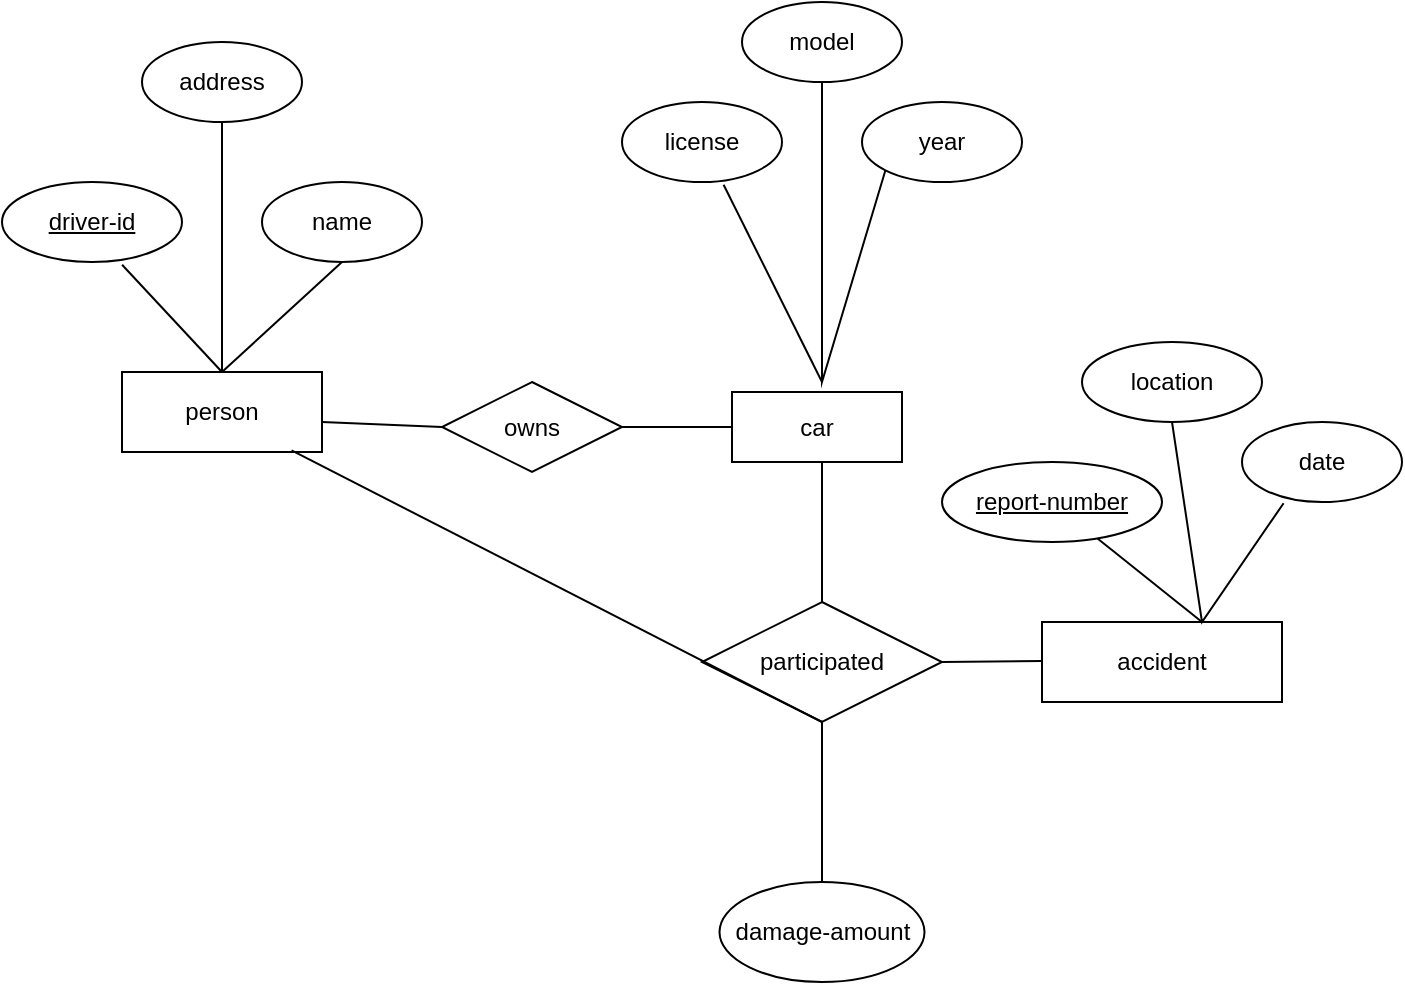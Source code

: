 <mxfile version="16.6.4" type="github">
  <diagram id="j6bsEGZDKf-IbtWdr3I3" name="Page-1">
    <mxGraphModel dx="1038" dy="571" grid="1" gridSize="10" guides="1" tooltips="1" connect="1" arrows="1" fold="1" page="1" pageScale="1" pageWidth="850" pageHeight="1100" math="0" shadow="0">
      <root>
        <mxCell id="0" />
        <mxCell id="1" parent="0" />
        <mxCell id="CdEW46jxgGYoT_j0kxQO-5" value="person" style="whiteSpace=wrap;html=1;align=center;" vertex="1" parent="1">
          <mxGeometry x="90" y="255" width="100" height="40" as="geometry" />
        </mxCell>
        <mxCell id="CdEW46jxgGYoT_j0kxQO-7" value="car" style="whiteSpace=wrap;html=1;align=center;" vertex="1" parent="1">
          <mxGeometry x="395" y="265" width="85" height="35" as="geometry" />
        </mxCell>
        <mxCell id="CdEW46jxgGYoT_j0kxQO-9" value="damage-amount" style="ellipse;whiteSpace=wrap;html=1;align=center;" vertex="1" parent="1">
          <mxGeometry x="388.75" y="510" width="102.5" height="50" as="geometry" />
        </mxCell>
        <mxCell id="CdEW46jxgGYoT_j0kxQO-10" value="participated" style="shape=rhombus;perimeter=rhombusPerimeter;whiteSpace=wrap;html=1;align=center;" vertex="1" parent="1">
          <mxGeometry x="380" y="370" width="120" height="60" as="geometry" />
        </mxCell>
        <mxCell id="CdEW46jxgGYoT_j0kxQO-11" value="owns" style="shape=rhombus;perimeter=rhombusPerimeter;whiteSpace=wrap;html=1;align=center;" vertex="1" parent="1">
          <mxGeometry x="250" y="260" width="90" height="45" as="geometry" />
        </mxCell>
        <mxCell id="CdEW46jxgGYoT_j0kxQO-12" value="accident" style="whiteSpace=wrap;html=1;align=center;" vertex="1" parent="1">
          <mxGeometry x="550" y="380" width="120" height="40" as="geometry" />
        </mxCell>
        <mxCell id="CdEW46jxgGYoT_j0kxQO-13" value="address" style="ellipse;whiteSpace=wrap;html=1;align=center;" vertex="1" parent="1">
          <mxGeometry x="100" y="90" width="80" height="40" as="geometry" />
        </mxCell>
        <mxCell id="CdEW46jxgGYoT_j0kxQO-15" value="name" style="ellipse;whiteSpace=wrap;html=1;align=center;" vertex="1" parent="1">
          <mxGeometry x="160" y="160" width="80" height="40" as="geometry" />
        </mxCell>
        <mxCell id="CdEW46jxgGYoT_j0kxQO-16" value="license" style="ellipse;whiteSpace=wrap;html=1;align=center;" vertex="1" parent="1">
          <mxGeometry x="340" y="120" width="80" height="40" as="geometry" />
        </mxCell>
        <mxCell id="CdEW46jxgGYoT_j0kxQO-17" value="model" style="ellipse;whiteSpace=wrap;html=1;align=center;" vertex="1" parent="1">
          <mxGeometry x="400" y="70" width="80" height="40" as="geometry" />
        </mxCell>
        <mxCell id="CdEW46jxgGYoT_j0kxQO-18" value="year" style="ellipse;whiteSpace=wrap;html=1;align=center;" vertex="1" parent="1">
          <mxGeometry x="460" y="120" width="80" height="40" as="geometry" />
        </mxCell>
        <mxCell id="CdEW46jxgGYoT_j0kxQO-20" value="report-number" style="ellipse;whiteSpace=wrap;html=1;align=center;fontStyle=4;" vertex="1" parent="1">
          <mxGeometry x="500" y="300" width="110" height="40" as="geometry" />
        </mxCell>
        <mxCell id="CdEW46jxgGYoT_j0kxQO-21" value="driver-id" style="ellipse;whiteSpace=wrap;html=1;align=center;fontStyle=4;" vertex="1" parent="1">
          <mxGeometry x="30" y="160" width="90" height="40" as="geometry" />
        </mxCell>
        <mxCell id="CdEW46jxgGYoT_j0kxQO-24" value="location" style="ellipse;whiteSpace=wrap;html=1;align=center;" vertex="1" parent="1">
          <mxGeometry x="570" y="240" width="90" height="40" as="geometry" />
        </mxCell>
        <mxCell id="CdEW46jxgGYoT_j0kxQO-25" value="date" style="ellipse;whiteSpace=wrap;html=1;align=center;" vertex="1" parent="1">
          <mxGeometry x="650" y="280" width="80" height="40" as="geometry" />
        </mxCell>
        <mxCell id="CdEW46jxgGYoT_j0kxQO-27" value="" style="endArrow=none;html=1;rounded=0;entryX=0.5;entryY=0;entryDx=0;entryDy=0;exitX=0.5;exitY=1;exitDx=0;exitDy=0;" edge="1" parent="1" source="CdEW46jxgGYoT_j0kxQO-10" target="CdEW46jxgGYoT_j0kxQO-9">
          <mxGeometry relative="1" as="geometry">
            <mxPoint x="250" y="430" as="sourcePoint" />
            <mxPoint x="410" y="430" as="targetPoint" />
          </mxGeometry>
        </mxCell>
        <mxCell id="CdEW46jxgGYoT_j0kxQO-28" value="" style="endArrow=none;html=1;rounded=0;entryX=0.5;entryY=1;entryDx=0;entryDy=0;exitX=0.848;exitY=0.98;exitDx=0;exitDy=0;exitPerimeter=0;" edge="1" parent="1" source="CdEW46jxgGYoT_j0kxQO-5" target="CdEW46jxgGYoT_j0kxQO-10">
          <mxGeometry relative="1" as="geometry">
            <mxPoint x="220" y="399.5" as="sourcePoint" />
            <mxPoint x="380" y="399.5" as="targetPoint" />
          </mxGeometry>
        </mxCell>
        <mxCell id="CdEW46jxgGYoT_j0kxQO-30" value="" style="endArrow=none;html=1;rounded=0;" edge="1" parent="1">
          <mxGeometry relative="1" as="geometry">
            <mxPoint x="500" y="400" as="sourcePoint" />
            <mxPoint x="550" y="399.5" as="targetPoint" />
          </mxGeometry>
        </mxCell>
        <mxCell id="CdEW46jxgGYoT_j0kxQO-31" value="" style="endArrow=none;html=1;rounded=0;" edge="1" parent="1" source="CdEW46jxgGYoT_j0kxQO-20">
          <mxGeometry relative="1" as="geometry">
            <mxPoint x="460" y="380" as="sourcePoint" />
            <mxPoint x="630" y="380" as="targetPoint" />
          </mxGeometry>
        </mxCell>
        <mxCell id="CdEW46jxgGYoT_j0kxQO-32" value="" style="endArrow=none;html=1;rounded=0;entryX=0.5;entryY=1;entryDx=0;entryDy=0;exitX=0.26;exitY=1.015;exitDx=0;exitDy=0;exitPerimeter=0;" edge="1" parent="1" source="CdEW46jxgGYoT_j0kxQO-25" target="CdEW46jxgGYoT_j0kxQO-24">
          <mxGeometry relative="1" as="geometry">
            <mxPoint x="340" y="290" as="sourcePoint" />
            <mxPoint x="500" y="290" as="targetPoint" />
            <Array as="points">
              <mxPoint x="630" y="380" />
            </Array>
          </mxGeometry>
        </mxCell>
        <mxCell id="CdEW46jxgGYoT_j0kxQO-34" value="" style="endArrow=none;html=1;rounded=0;exitX=0.5;exitY=1;exitDx=0;exitDy=0;entryX=0;entryY=1;entryDx=0;entryDy=0;" edge="1" parent="1" source="CdEW46jxgGYoT_j0kxQO-17" target="CdEW46jxgGYoT_j0kxQO-18">
          <mxGeometry relative="1" as="geometry">
            <mxPoint x="340" y="290" as="sourcePoint" />
            <mxPoint x="500" y="290" as="targetPoint" />
            <Array as="points">
              <mxPoint x="440" y="260" />
            </Array>
          </mxGeometry>
        </mxCell>
        <mxCell id="CdEW46jxgGYoT_j0kxQO-36" value="" style="endArrow=none;html=1;rounded=0;exitX=0.635;exitY=1.035;exitDx=0;exitDy=0;exitPerimeter=0;" edge="1" parent="1" source="CdEW46jxgGYoT_j0kxQO-16">
          <mxGeometry relative="1" as="geometry">
            <mxPoint x="340" y="290" as="sourcePoint" />
            <mxPoint x="440" y="260" as="targetPoint" />
          </mxGeometry>
        </mxCell>
        <mxCell id="CdEW46jxgGYoT_j0kxQO-39" value="" style="endArrow=none;html=1;rounded=0;entryX=0.5;entryY=0;entryDx=0;entryDy=0;" edge="1" parent="1" target="CdEW46jxgGYoT_j0kxQO-10">
          <mxGeometry relative="1" as="geometry">
            <mxPoint x="440" y="300" as="sourcePoint" />
            <mxPoint x="500" y="290" as="targetPoint" />
          </mxGeometry>
        </mxCell>
        <mxCell id="CdEW46jxgGYoT_j0kxQO-43" value="" style="endArrow=none;html=1;rounded=0;exitX=1;exitY=0.5;exitDx=0;exitDy=0;entryX=0;entryY=0.5;entryDx=0;entryDy=0;" edge="1" parent="1" source="CdEW46jxgGYoT_j0kxQO-11" target="CdEW46jxgGYoT_j0kxQO-7">
          <mxGeometry relative="1" as="geometry">
            <mxPoint x="340" y="290" as="sourcePoint" />
            <mxPoint x="500" y="290" as="targetPoint" />
          </mxGeometry>
        </mxCell>
        <mxCell id="CdEW46jxgGYoT_j0kxQO-47" value="" style="line;strokeWidth=1;rotatable=0;dashed=0;labelPosition=right;align=left;verticalAlign=middle;spacingTop=0;spacingLeft=6;points=[];portConstraint=eastwest;" vertex="1" parent="1">
          <mxGeometry x="390" y="300" width="60" as="geometry" />
        </mxCell>
        <mxCell id="CdEW46jxgGYoT_j0kxQO-48" value="" style="endArrow=none;html=1;rounded=0;exitX=0;exitY=0.5;exitDx=0;exitDy=0;" edge="1" parent="1" source="CdEW46jxgGYoT_j0kxQO-11">
          <mxGeometry relative="1" as="geometry">
            <mxPoint x="220" y="270" as="sourcePoint" />
            <mxPoint x="190" y="280" as="targetPoint" />
          </mxGeometry>
        </mxCell>
        <mxCell id="CdEW46jxgGYoT_j0kxQO-49" value="" style="endArrow=none;html=1;rounded=0;exitX=0.5;exitY=0;exitDx=0;exitDy=0;entryX=0.5;entryY=1;entryDx=0;entryDy=0;" edge="1" parent="1" source="CdEW46jxgGYoT_j0kxQO-5" target="CdEW46jxgGYoT_j0kxQO-13">
          <mxGeometry relative="1" as="geometry">
            <mxPoint x="340" y="290" as="sourcePoint" />
            <mxPoint x="500" y="290" as="targetPoint" />
          </mxGeometry>
        </mxCell>
        <mxCell id="CdEW46jxgGYoT_j0kxQO-52" value="" style="endArrow=none;html=1;rounded=0;exitX=0.5;exitY=0;exitDx=0;exitDy=0;entryX=0.5;entryY=1;entryDx=0;entryDy=0;" edge="1" parent="1" source="CdEW46jxgGYoT_j0kxQO-5" target="CdEW46jxgGYoT_j0kxQO-15">
          <mxGeometry relative="1" as="geometry">
            <mxPoint x="340" y="290" as="sourcePoint" />
            <mxPoint x="500" y="290" as="targetPoint" />
          </mxGeometry>
        </mxCell>
        <mxCell id="CdEW46jxgGYoT_j0kxQO-53" value="" style="endArrow=none;html=1;rounded=0;exitX=0.5;exitY=0;exitDx=0;exitDy=0;entryX=0.667;entryY=1.035;entryDx=0;entryDy=0;entryPerimeter=0;" edge="1" parent="1" source="CdEW46jxgGYoT_j0kxQO-5" target="CdEW46jxgGYoT_j0kxQO-21">
          <mxGeometry relative="1" as="geometry">
            <mxPoint x="140" y="250" as="sourcePoint" />
            <mxPoint x="500" y="290" as="targetPoint" />
          </mxGeometry>
        </mxCell>
      </root>
    </mxGraphModel>
  </diagram>
</mxfile>

